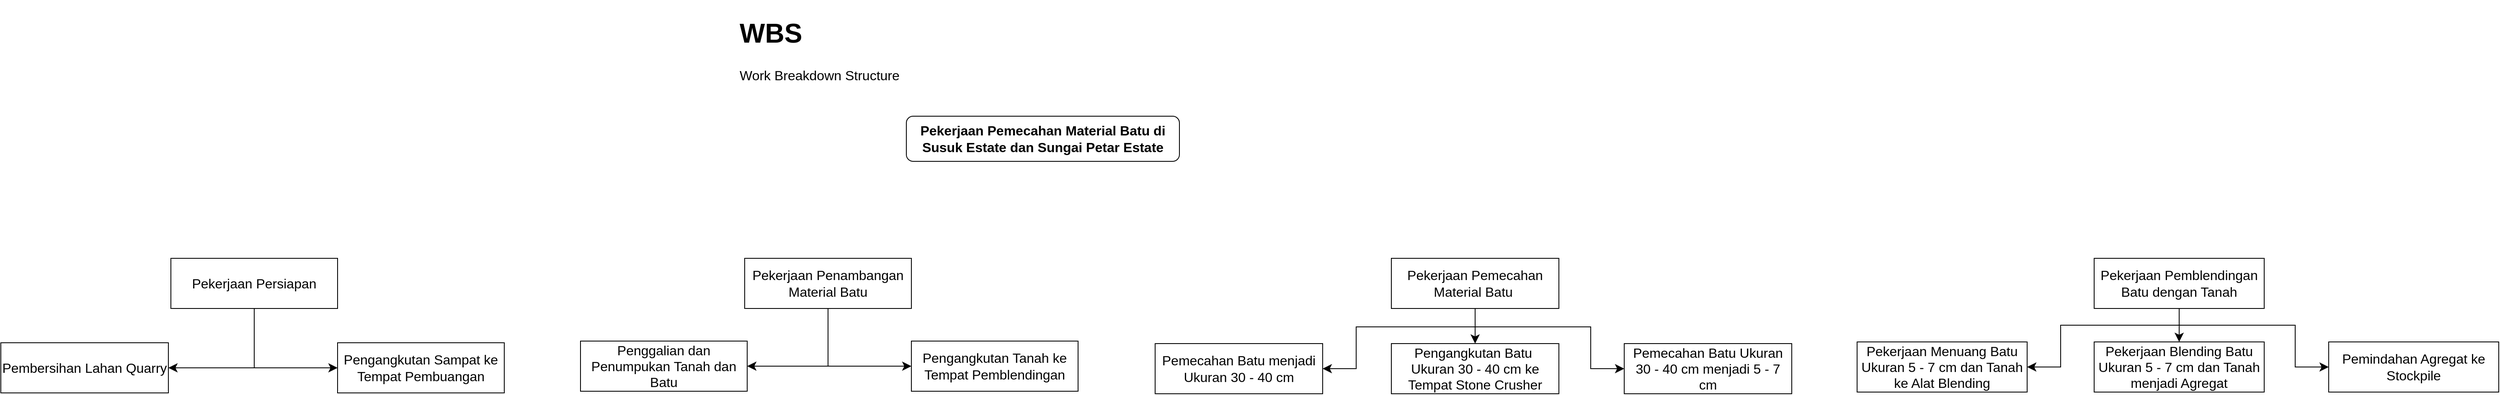 <mxfile version="22.1.7" type="github">
  <diagram name="Halaman-1" id="wRBTEd7lniKcdnhh70Hd">
    <mxGraphModel dx="4074" dy="1749" grid="0" gridSize="10" guides="1" tooltips="1" connect="1" arrows="1" fold="1" page="0" pageScale="1" pageWidth="827" pageHeight="1169" math="0" shadow="0">
      <root>
        <mxCell id="0" />
        <mxCell id="1" parent="0" />
        <mxCell id="bTMUhpa-gcWHCfG6rpUr-1" value="&lt;b&gt;Pekerjaan Pemecahan Material Batu di Susuk Estate dan Sungai Petar Estate&lt;/b&gt;" style="rounded=1;whiteSpace=wrap;html=1;fontSize=16;labelBackgroundColor=none;" vertex="1" parent="1">
          <mxGeometry x="220" y="118" width="326" height="54" as="geometry" />
        </mxCell>
        <mxCell id="bTMUhpa-gcWHCfG6rpUr-2" value="&lt;h1&gt;WBS&lt;/h1&gt;&lt;p&gt;Work Breakdown Structure&lt;/p&gt;" style="text;html=1;strokeColor=none;fillColor=none;spacing=5;spacingTop=-20;whiteSpace=wrap;overflow=hidden;rounded=0;fontSize=16;labelBackgroundColor=none;" vertex="1" parent="1">
          <mxGeometry x="16" y="-11" width="299" height="105" as="geometry" />
        </mxCell>
        <mxCell id="bTMUhpa-gcWHCfG6rpUr-19" style="edgeStyle=orthogonalEdgeStyle;rounded=0;orthogonalLoop=1;jettySize=auto;html=1;entryX=1;entryY=0.5;entryDx=0;entryDy=0;fontSize=12;startSize=8;endSize=8;exitX=0.5;exitY=1;exitDx=0;exitDy=0;labelBackgroundColor=none;fontColor=default;" edge="1" parent="1" source="bTMUhpa-gcWHCfG6rpUr-3" target="bTMUhpa-gcWHCfG6rpUr-8">
          <mxGeometry relative="1" as="geometry" />
        </mxCell>
        <mxCell id="bTMUhpa-gcWHCfG6rpUr-20" style="edgeStyle=orthogonalEdgeStyle;rounded=0;orthogonalLoop=1;jettySize=auto;html=1;entryX=0;entryY=0.5;entryDx=0;entryDy=0;fontSize=12;startSize=8;endSize=8;labelBackgroundColor=none;fontColor=default;" edge="1" parent="1" source="bTMUhpa-gcWHCfG6rpUr-3" target="bTMUhpa-gcWHCfG6rpUr-9">
          <mxGeometry relative="1" as="geometry" />
        </mxCell>
        <mxCell id="bTMUhpa-gcWHCfG6rpUr-3" value="Pekerjaan Persiapan" style="rounded=0;whiteSpace=wrap;html=1;fontSize=16;labelBackgroundColor=none;" vertex="1" parent="1">
          <mxGeometry x="-658" y="288" width="199" height="60" as="geometry" />
        </mxCell>
        <mxCell id="bTMUhpa-gcWHCfG6rpUr-21" style="edgeStyle=orthogonalEdgeStyle;rounded=0;orthogonalLoop=1;jettySize=auto;html=1;entryX=0;entryY=0.5;entryDx=0;entryDy=0;fontSize=12;startSize=8;endSize=8;exitX=0.5;exitY=1;exitDx=0;exitDy=0;" edge="1" parent="1" source="bTMUhpa-gcWHCfG6rpUr-4" target="bTMUhpa-gcWHCfG6rpUr-11">
          <mxGeometry relative="1" as="geometry" />
        </mxCell>
        <mxCell id="bTMUhpa-gcWHCfG6rpUr-22" style="edgeStyle=orthogonalEdgeStyle;shape=connector;rounded=0;orthogonalLoop=1;jettySize=auto;html=1;entryX=1;entryY=0.5;entryDx=0;entryDy=0;labelBackgroundColor=default;strokeColor=default;align=center;verticalAlign=middle;fontFamily=Helvetica;fontSize=12;fontColor=default;endArrow=classic;startSize=8;endSize=8;" edge="1" parent="1" source="bTMUhpa-gcWHCfG6rpUr-4" target="bTMUhpa-gcWHCfG6rpUr-10">
          <mxGeometry relative="1" as="geometry" />
        </mxCell>
        <mxCell id="bTMUhpa-gcWHCfG6rpUr-4" value="Pekerjaan Penambangan Material Batu" style="rounded=0;whiteSpace=wrap;html=1;fontSize=16;labelBackgroundColor=none;" vertex="1" parent="1">
          <mxGeometry x="27" y="288" width="199" height="60" as="geometry" />
        </mxCell>
        <mxCell id="bTMUhpa-gcWHCfG6rpUr-23" style="edgeStyle=orthogonalEdgeStyle;shape=connector;rounded=0;orthogonalLoop=1;jettySize=auto;html=1;labelBackgroundColor=default;strokeColor=default;align=center;verticalAlign=middle;fontFamily=Helvetica;fontSize=12;fontColor=default;endArrow=classic;startSize=8;endSize=8;" edge="1" parent="1" source="bTMUhpa-gcWHCfG6rpUr-5" target="bTMUhpa-gcWHCfG6rpUr-13">
          <mxGeometry relative="1" as="geometry" />
        </mxCell>
        <mxCell id="bTMUhpa-gcWHCfG6rpUr-24" style="edgeStyle=orthogonalEdgeStyle;shape=connector;rounded=0;orthogonalLoop=1;jettySize=auto;html=1;entryX=1;entryY=0.5;entryDx=0;entryDy=0;labelBackgroundColor=default;strokeColor=default;align=center;verticalAlign=middle;fontFamily=Helvetica;fontSize=12;fontColor=default;endArrow=classic;startSize=8;endSize=8;exitX=0.5;exitY=1;exitDx=0;exitDy=0;" edge="1" parent="1" source="bTMUhpa-gcWHCfG6rpUr-5" target="bTMUhpa-gcWHCfG6rpUr-12">
          <mxGeometry relative="1" as="geometry">
            <Array as="points">
              <mxPoint x="899" y="370" />
              <mxPoint x="757" y="370" />
              <mxPoint x="757" y="420" />
            </Array>
          </mxGeometry>
        </mxCell>
        <mxCell id="bTMUhpa-gcWHCfG6rpUr-25" style="edgeStyle=orthogonalEdgeStyle;shape=connector;rounded=0;orthogonalLoop=1;jettySize=auto;html=1;entryX=0;entryY=0.5;entryDx=0;entryDy=0;labelBackgroundColor=default;strokeColor=default;align=center;verticalAlign=middle;fontFamily=Helvetica;fontSize=12;fontColor=default;endArrow=classic;startSize=8;endSize=8;exitX=0.5;exitY=1;exitDx=0;exitDy=0;" edge="1" parent="1" source="bTMUhpa-gcWHCfG6rpUr-5" target="bTMUhpa-gcWHCfG6rpUr-14">
          <mxGeometry relative="1" as="geometry">
            <Array as="points">
              <mxPoint x="899" y="370" />
              <mxPoint x="1037" y="370" />
              <mxPoint x="1037" y="420" />
            </Array>
          </mxGeometry>
        </mxCell>
        <mxCell id="bTMUhpa-gcWHCfG6rpUr-5" value="Pekerjaan Pemecahan Material Batu&amp;nbsp;" style="rounded=0;whiteSpace=wrap;html=1;fontSize=16;labelBackgroundColor=none;" vertex="1" parent="1">
          <mxGeometry x="799" y="288" width="200" height="60" as="geometry" />
        </mxCell>
        <mxCell id="bTMUhpa-gcWHCfG6rpUr-27" style="edgeStyle=orthogonalEdgeStyle;shape=connector;rounded=0;orthogonalLoop=1;jettySize=auto;html=1;labelBackgroundColor=default;strokeColor=default;align=center;verticalAlign=middle;fontFamily=Helvetica;fontSize=12;fontColor=default;endArrow=classic;startSize=8;endSize=8;" edge="1" parent="1" source="bTMUhpa-gcWHCfG6rpUr-7" target="bTMUhpa-gcWHCfG6rpUr-16">
          <mxGeometry relative="1" as="geometry" />
        </mxCell>
        <mxCell id="bTMUhpa-gcWHCfG6rpUr-29" style="edgeStyle=orthogonalEdgeStyle;shape=connector;rounded=0;orthogonalLoop=1;jettySize=auto;html=1;entryX=1;entryY=0.5;entryDx=0;entryDy=0;labelBackgroundColor=default;strokeColor=default;align=center;verticalAlign=middle;fontFamily=Helvetica;fontSize=12;fontColor=default;endArrow=classic;startSize=8;endSize=8;exitX=0.5;exitY=1;exitDx=0;exitDy=0;" edge="1" parent="1" source="bTMUhpa-gcWHCfG6rpUr-7" target="bTMUhpa-gcWHCfG6rpUr-15">
          <mxGeometry relative="1" as="geometry">
            <Array as="points">
              <mxPoint x="1740" y="368" />
              <mxPoint x="1598" y="368" />
              <mxPoint x="1598" y="418" />
            </Array>
          </mxGeometry>
        </mxCell>
        <mxCell id="bTMUhpa-gcWHCfG6rpUr-30" style="edgeStyle=orthogonalEdgeStyle;shape=connector;rounded=0;orthogonalLoop=1;jettySize=auto;html=1;entryX=0;entryY=0.5;entryDx=0;entryDy=0;labelBackgroundColor=default;strokeColor=default;align=center;verticalAlign=middle;fontFamily=Helvetica;fontSize=12;fontColor=default;endArrow=classic;startSize=8;endSize=8;exitX=0.5;exitY=1;exitDx=0;exitDy=0;" edge="1" parent="1" source="bTMUhpa-gcWHCfG6rpUr-7" target="bTMUhpa-gcWHCfG6rpUr-17">
          <mxGeometry relative="1" as="geometry">
            <Array as="points">
              <mxPoint x="1740" y="368" />
              <mxPoint x="1878" y="368" />
              <mxPoint x="1878" y="418" />
            </Array>
          </mxGeometry>
        </mxCell>
        <mxCell id="bTMUhpa-gcWHCfG6rpUr-7" value="Pekerjaan Pemblendingan Batu dengan Tanah" style="rounded=0;whiteSpace=wrap;html=1;fontSize=16;labelBackgroundColor=none;" vertex="1" parent="1">
          <mxGeometry x="1638" y="288" width="203" height="60" as="geometry" />
        </mxCell>
        <mxCell id="bTMUhpa-gcWHCfG6rpUr-8" value="Pembersihan Lahan Quarry" style="rounded=0;whiteSpace=wrap;html=1;fontSize=16;labelBackgroundColor=none;" vertex="1" parent="1">
          <mxGeometry x="-861" y="389" width="200" height="60" as="geometry" />
        </mxCell>
        <mxCell id="bTMUhpa-gcWHCfG6rpUr-9" value="Pengangkutan Sampat ke Tempat Pembuangan" style="rounded=0;whiteSpace=wrap;html=1;fontSize=16;labelBackgroundColor=none;" vertex="1" parent="1">
          <mxGeometry x="-459" y="389" width="199" height="60" as="geometry" />
        </mxCell>
        <mxCell id="bTMUhpa-gcWHCfG6rpUr-10" value="Penggalian dan Penumpukan Tanah dan Batu" style="rounded=0;whiteSpace=wrap;html=1;fontSize=16;labelBackgroundColor=none;" vertex="1" parent="1">
          <mxGeometry x="-169" y="387" width="199" height="60" as="geometry" />
        </mxCell>
        <mxCell id="bTMUhpa-gcWHCfG6rpUr-11" value="Pengangkutan Tanah ke Tempat Pemblendingan" style="rounded=0;whiteSpace=wrap;html=1;fontSize=16;labelBackgroundColor=none;" vertex="1" parent="1">
          <mxGeometry x="226" y="387" width="199" height="60" as="geometry" />
        </mxCell>
        <mxCell id="bTMUhpa-gcWHCfG6rpUr-12" value="Pemecahan Batu menjadi Ukuran 30 - 40 cm" style="rounded=0;whiteSpace=wrap;html=1;fontSize=16;labelBackgroundColor=none;" vertex="1" parent="1">
          <mxGeometry x="517" y="390" width="200" height="60" as="geometry" />
        </mxCell>
        <mxCell id="bTMUhpa-gcWHCfG6rpUr-13" value="Pengangkutan Batu&amp;nbsp; Ukuran 30 - 40 cm ke Tempat Stone Crusher" style="rounded=0;whiteSpace=wrap;html=1;fontSize=16;labelBackgroundColor=none;" vertex="1" parent="1">
          <mxGeometry x="799" y="390" width="200" height="60" as="geometry" />
        </mxCell>
        <mxCell id="bTMUhpa-gcWHCfG6rpUr-14" value="Pemecahan Batu Ukuran 30 - 40 cm menjadi 5 - 7 cm" style="rounded=0;whiteSpace=wrap;html=1;fontSize=16;labelBackgroundColor=none;" vertex="1" parent="1">
          <mxGeometry x="1077" y="390" width="200" height="60" as="geometry" />
        </mxCell>
        <mxCell id="bTMUhpa-gcWHCfG6rpUr-15" value="Pekerjaan Menuang Batu Ukuran 5 - 7 cm dan Tanah ke Alat Blending" style="rounded=0;whiteSpace=wrap;html=1;fontSize=16;labelBackgroundColor=none;" vertex="1" parent="1">
          <mxGeometry x="1355" y="388" width="203" height="60" as="geometry" />
        </mxCell>
        <mxCell id="bTMUhpa-gcWHCfG6rpUr-16" value="Pekerjaan Blending Batu Ukuran 5 - 7 cm dan Tanah menjadi Agregat" style="rounded=0;whiteSpace=wrap;html=1;fontSize=16;labelBackgroundColor=none;" vertex="1" parent="1">
          <mxGeometry x="1638" y="388" width="203" height="60" as="geometry" />
        </mxCell>
        <mxCell id="bTMUhpa-gcWHCfG6rpUr-17" value="Pemindahan Agregat ke Stockpile" style="rounded=0;whiteSpace=wrap;html=1;fontSize=16;labelBackgroundColor=none;" vertex="1" parent="1">
          <mxGeometry x="1918" y="388" width="203" height="60" as="geometry" />
        </mxCell>
      </root>
    </mxGraphModel>
  </diagram>
</mxfile>
